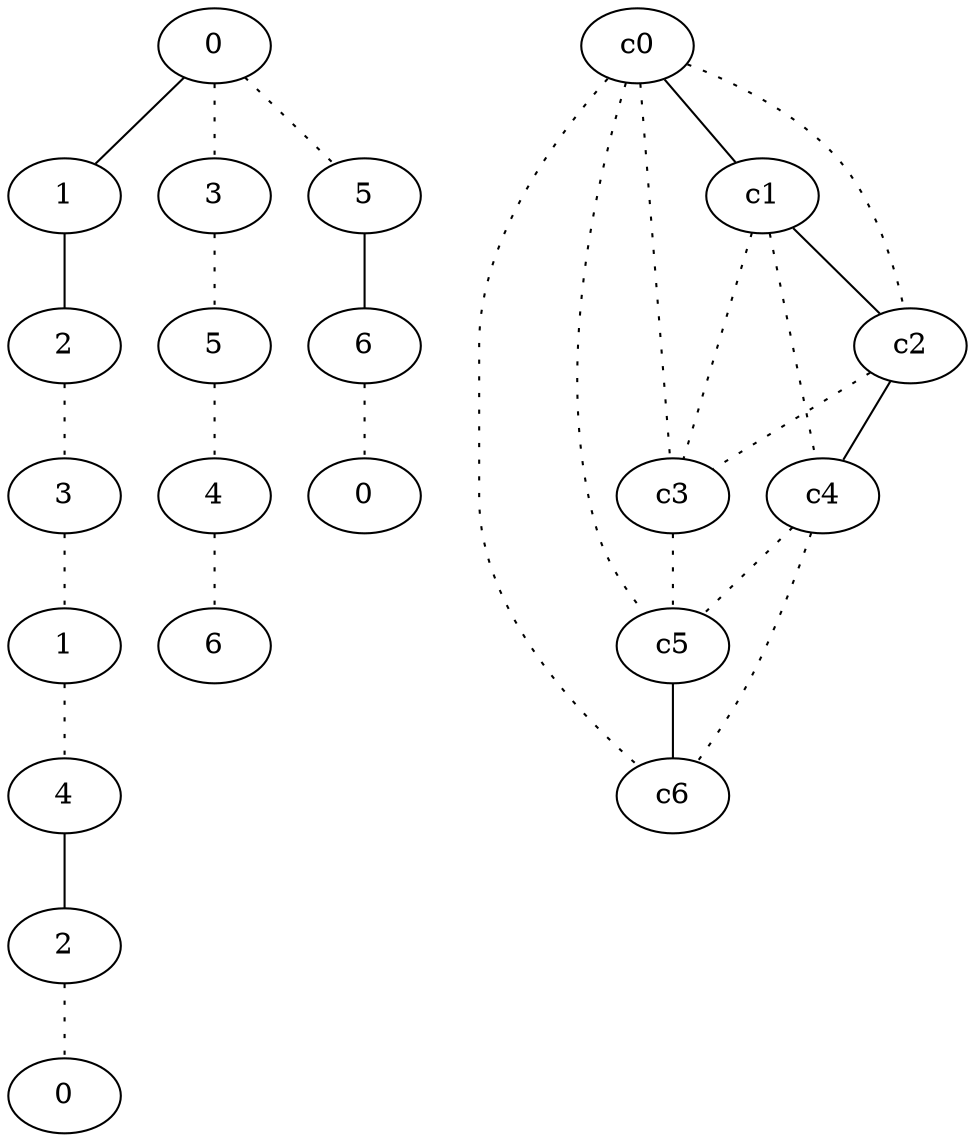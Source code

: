 graph {
a0[label=0];
a1[label=1];
a2[label=2];
a3[label=3];
a4[label=1];
a5[label=4];
a6[label=2];
a7[label=0];
a8[label=3];
a9[label=5];
a10[label=4];
a11[label=6];
a12[label=5];
a13[label=6];
a14[label=0];
a0 -- a1;
a0 -- a8 [style=dotted];
a0 -- a12 [style=dotted];
a1 -- a2;
a2 -- a3 [style=dotted];
a3 -- a4 [style=dotted];
a4 -- a5 [style=dotted];
a5 -- a6;
a6 -- a7 [style=dotted];
a8 -- a9 [style=dotted];
a9 -- a10 [style=dotted];
a10 -- a11 [style=dotted];
a12 -- a13;
a13 -- a14 [style=dotted];
c0 -- c1;
c0 -- c2 [style=dotted];
c0 -- c3 [style=dotted];
c0 -- c5 [style=dotted];
c0 -- c6 [style=dotted];
c1 -- c2;
c1 -- c3 [style=dotted];
c1 -- c4 [style=dotted];
c2 -- c3 [style=dotted];
c2 -- c4;
c3 -- c5 [style=dotted];
c4 -- c5 [style=dotted];
c4 -- c6 [style=dotted];
c5 -- c6;
}
